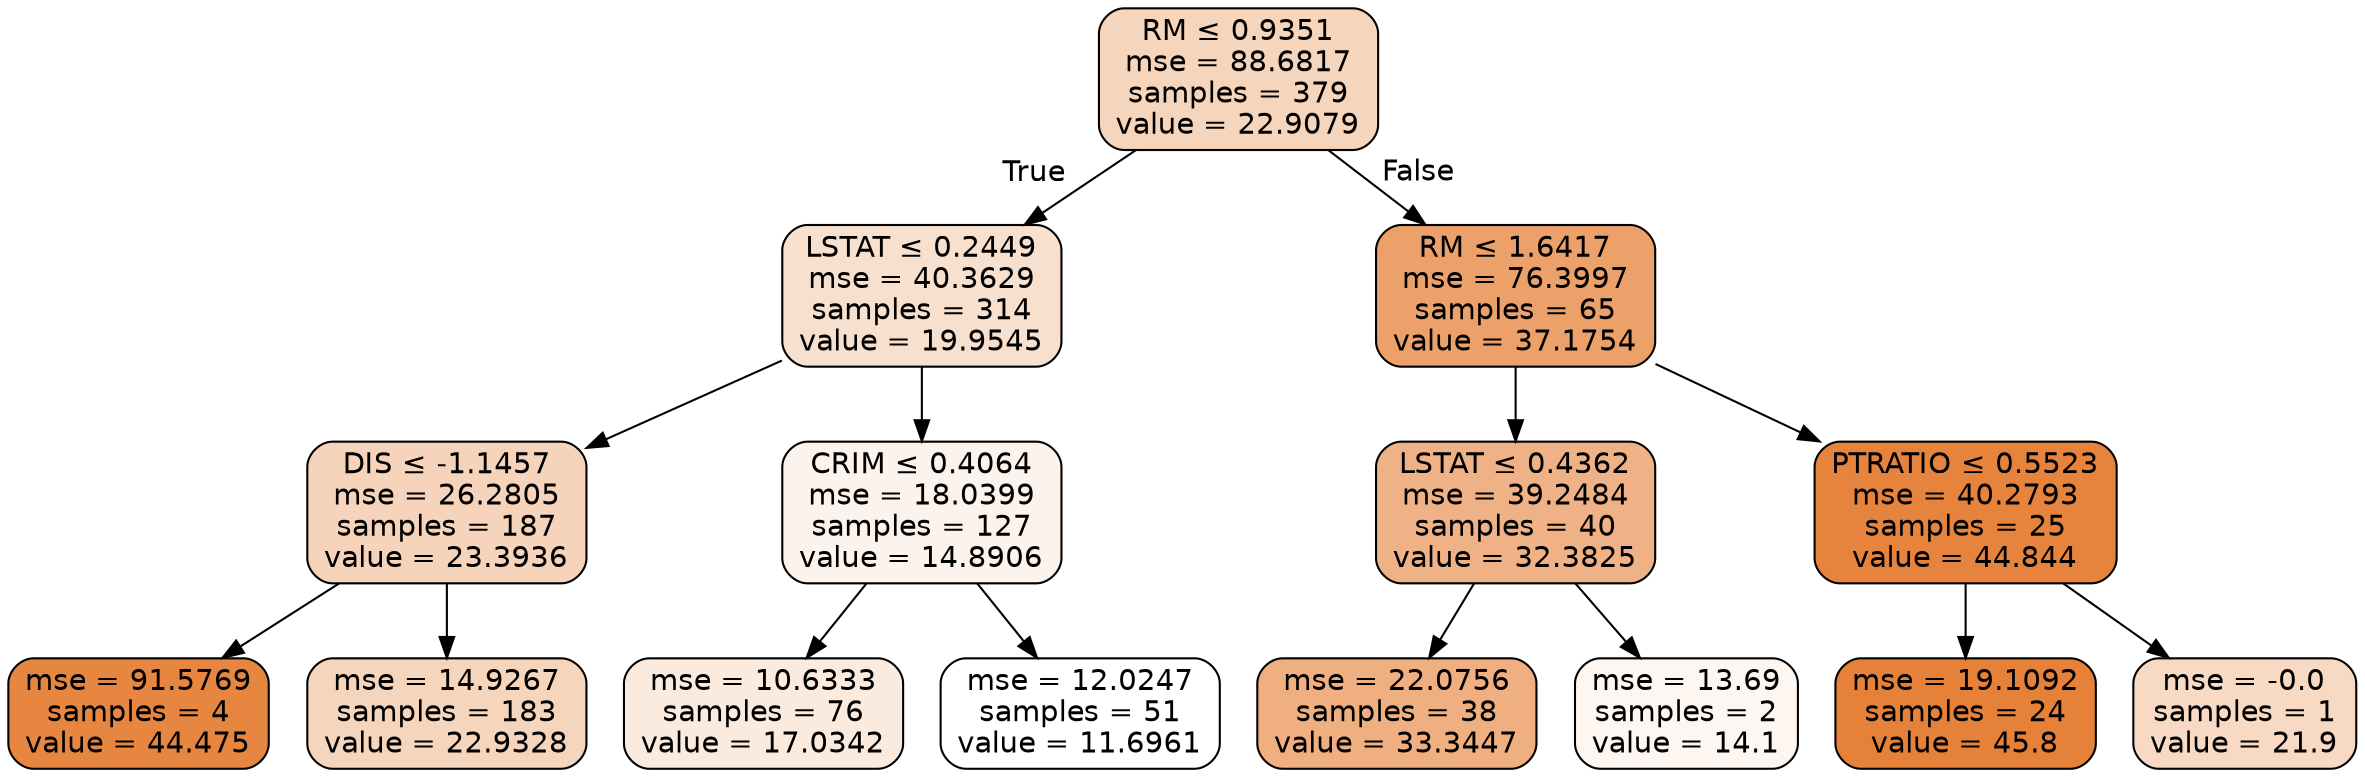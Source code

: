 digraph Tree {
node [shape=box, style="filled, rounded", color="black", fontname=helvetica] ;
edge [fontname=helvetica] ;
0 [label=<RM &le; 0.9351<br/>mse = 88.6817<br/>samples = 379<br/>value = 22.9079>, fillcolor="#e5813954"] ;
1 [label=<LSTAT &le; 0.2449<br/>mse = 40.3629<br/>samples = 314<br/>value = 19.9545>, fillcolor="#e581393e"] ;
0 -> 1 [labeldistance=2.5, labelangle=45, headlabel="True"] ;
2 [label=<DIS &le; -1.1457<br/>mse = 26.2805<br/>samples = 187<br/>value = 23.3936>, fillcolor="#e5813957"] ;
1 -> 2 ;
3 [label=<mse = 91.5769<br/>samples = 4<br/>value = 44.475>, fillcolor="#e58139f5"] ;
2 -> 3 ;
4 [label=<mse = 14.9267<br/>samples = 183<br/>value = 22.9328>, fillcolor="#e5813954"] ;
2 -> 4 ;
5 [label=<CRIM &le; 0.4064<br/>mse = 18.0399<br/>samples = 127<br/>value = 14.8906>, fillcolor="#e5813918"] ;
1 -> 5 ;
6 [label=<mse = 10.6333<br/>samples = 76<br/>value = 17.0342>, fillcolor="#e5813928"] ;
5 -> 6 ;
7 [label=<mse = 12.0247<br/>samples = 51<br/>value = 11.6961>, fillcolor="#e5813900"] ;
5 -> 7 ;
8 [label=<RM &le; 1.6417<br/>mse = 76.3997<br/>samples = 65<br/>value = 37.1754>, fillcolor="#e58139bf"] ;
0 -> 8 [labeldistance=2.5, labelangle=-45, headlabel="False"] ;
9 [label=<LSTAT &le; 0.4362<br/>mse = 39.2484<br/>samples = 40<br/>value = 32.3825>, fillcolor="#e581399b"] ;
8 -> 9 ;
10 [label=<mse = 22.0756<br/>samples = 38<br/>value = 33.3447>, fillcolor="#e58139a2"] ;
9 -> 10 ;
11 [label=<mse = 13.69<br/>samples = 2<br/>value = 14.1>, fillcolor="#e5813912"] ;
9 -> 11 ;
12 [label=<PTRATIO &le; 0.5523<br/>mse = 40.2793<br/>samples = 25<br/>value = 44.844>, fillcolor="#e58139f8"] ;
8 -> 12 ;
13 [label=<mse = 19.1092<br/>samples = 24<br/>value = 45.8>, fillcolor="#e58139ff"] ;
12 -> 13 ;
14 [label=<mse = -0.0<br/>samples = 1<br/>value = 21.9>, fillcolor="#e581394c"] ;
12 -> 14 ;
}